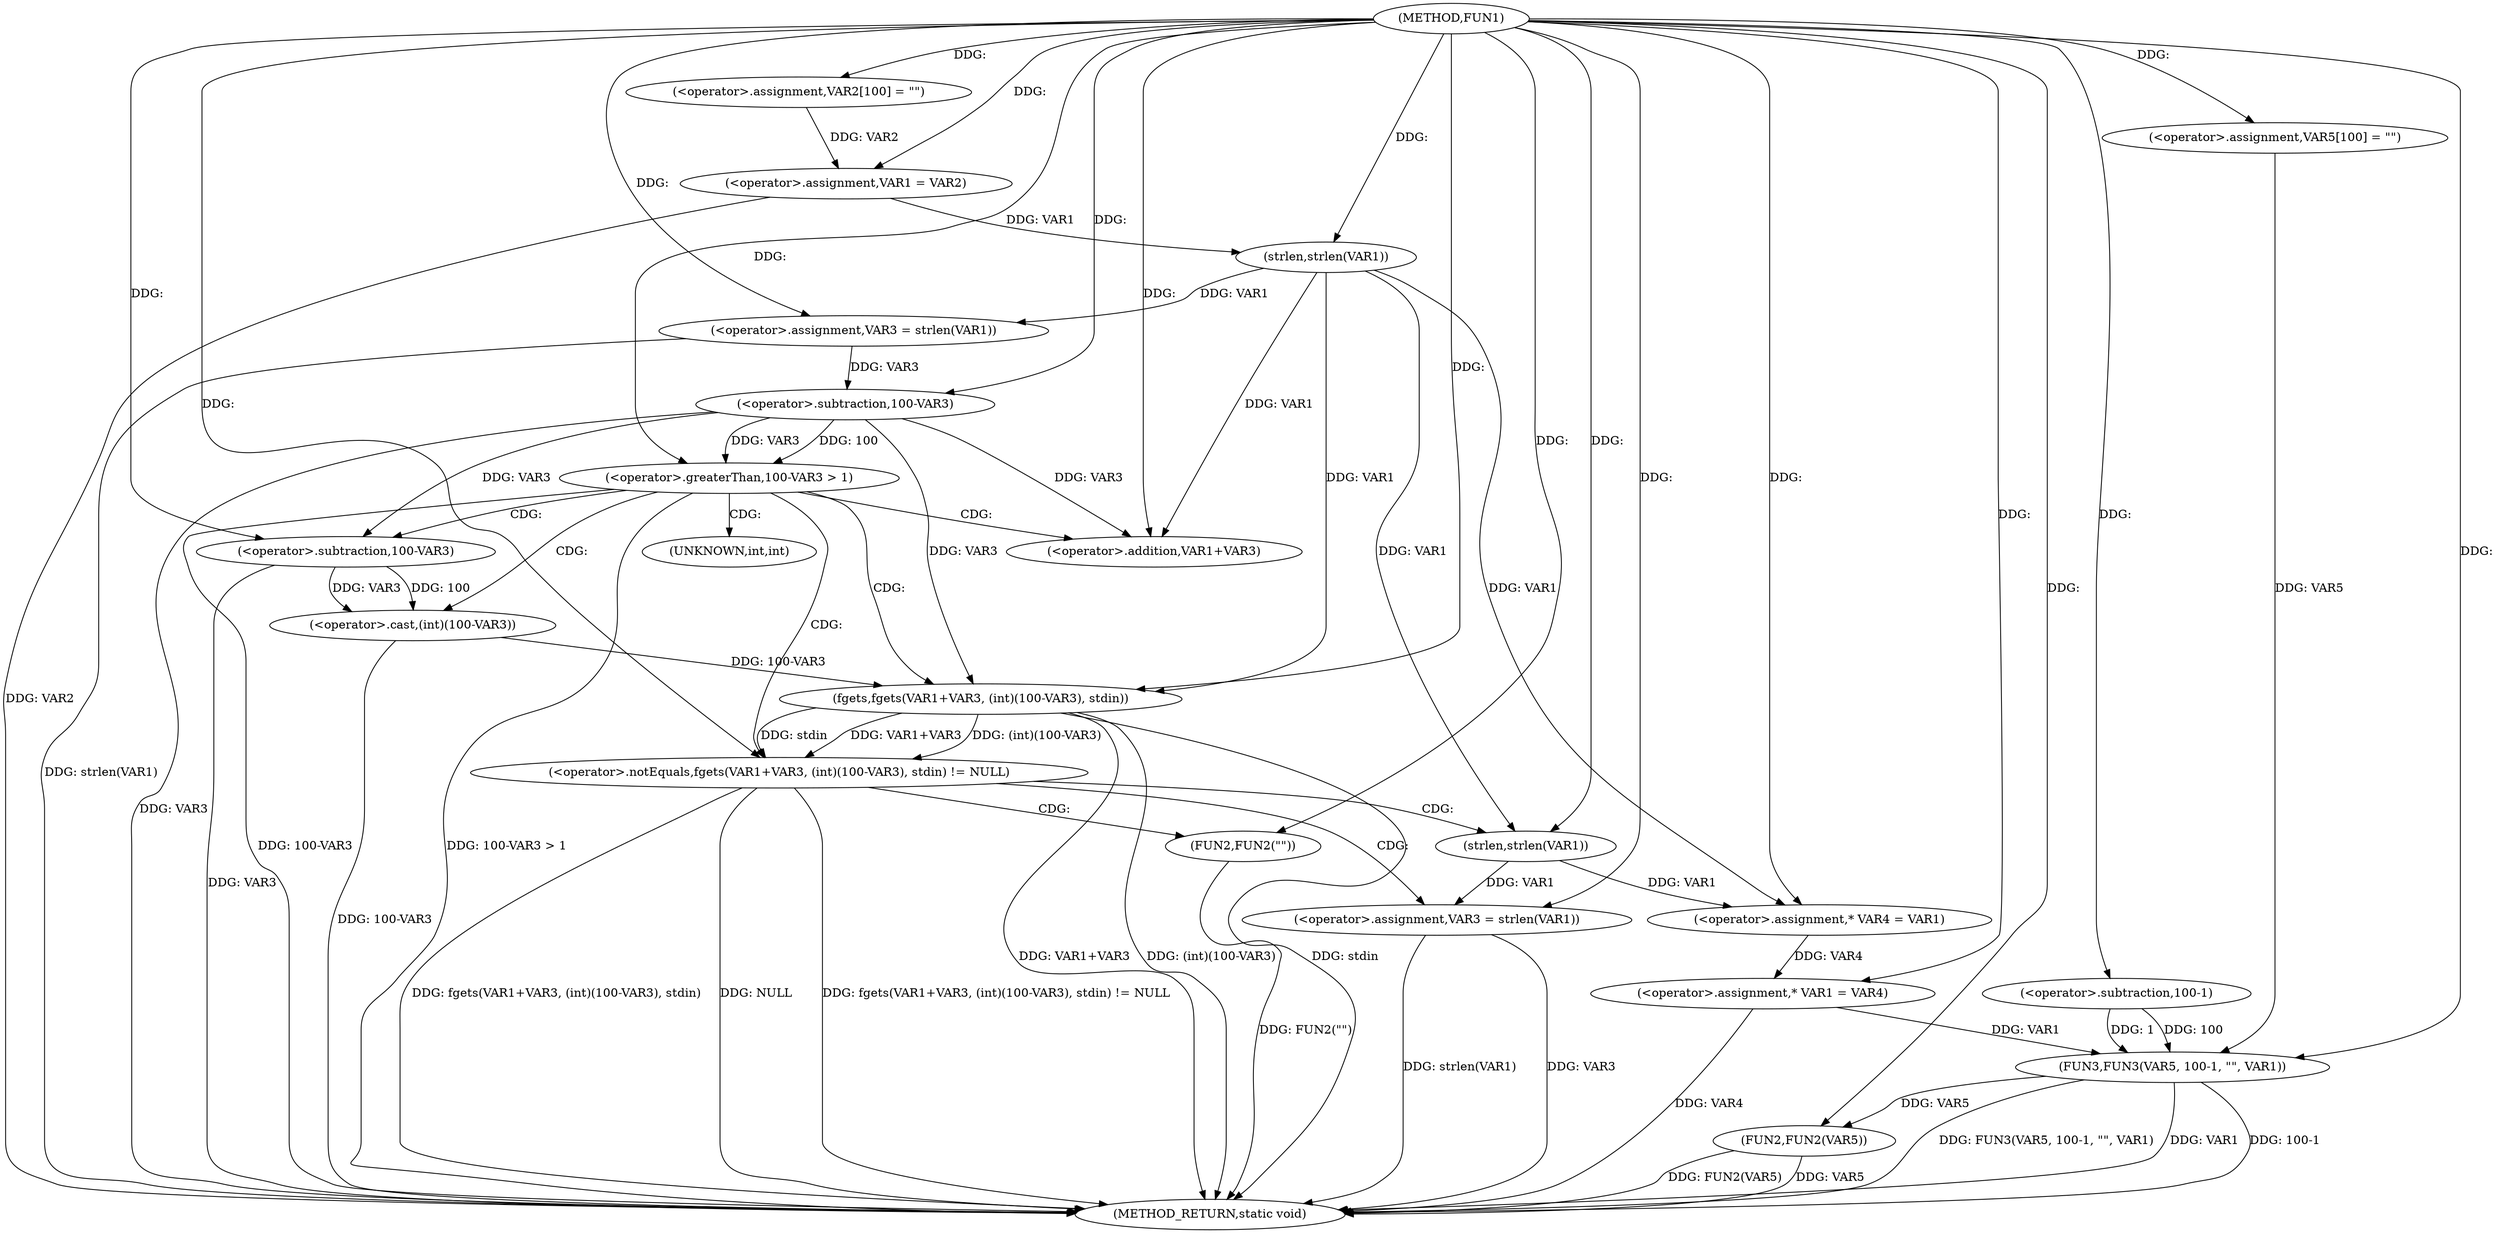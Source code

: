 digraph FUN1 {  
"1000100" [label = "(METHOD,FUN1)" ]
"1000169" [label = "(METHOD_RETURN,static void)" ]
"1000104" [label = "(<operator>.assignment,VAR2[100] = \"\")" ]
"1000107" [label = "(<operator>.assignment,VAR1 = VAR2)" ]
"1000112" [label = "(<operator>.assignment,VAR3 = strlen(VAR1))" ]
"1000114" [label = "(strlen,strlen(VAR1))" ]
"1000117" [label = "(<operator>.greaterThan,100-VAR3 > 1)" ]
"1000118" [label = "(<operator>.subtraction,100-VAR3)" ]
"1000124" [label = "(<operator>.notEquals,fgets(VAR1+VAR3, (int)(100-VAR3), stdin) != NULL)" ]
"1000125" [label = "(fgets,fgets(VAR1+VAR3, (int)(100-VAR3), stdin))" ]
"1000126" [label = "(<operator>.addition,VAR1+VAR3)" ]
"1000129" [label = "(<operator>.cast,(int)(100-VAR3))" ]
"1000131" [label = "(<operator>.subtraction,100-VAR3)" ]
"1000137" [label = "(<operator>.assignment,VAR3 = strlen(VAR1))" ]
"1000139" [label = "(strlen,strlen(VAR1))" ]
"1000144" [label = "(FUN2,FUN2(\"\"))" ]
"1000148" [label = "(<operator>.assignment,* VAR4 = VAR1)" ]
"1000152" [label = "(<operator>.assignment,* VAR1 = VAR4)" ]
"1000157" [label = "(<operator>.assignment,VAR5[100] = \"\")" ]
"1000160" [label = "(FUN3,FUN3(VAR5, 100-1, \"\", VAR1))" ]
"1000162" [label = "(<operator>.subtraction,100-1)" ]
"1000167" [label = "(FUN2,FUN2(VAR5))" ]
"1000130" [label = "(UNKNOWN,int,int)" ]
  "1000117" -> "1000169"  [ label = "DDG: 100-VAR3 > 1"] 
  "1000124" -> "1000169"  [ label = "DDG: fgets(VAR1+VAR3, (int)(100-VAR3), stdin)"] 
  "1000137" -> "1000169"  [ label = "DDG: strlen(VAR1)"] 
  "1000117" -> "1000169"  [ label = "DDG: 100-VAR3"] 
  "1000152" -> "1000169"  [ label = "DDG: VAR4"] 
  "1000137" -> "1000169"  [ label = "DDG: VAR3"] 
  "1000160" -> "1000169"  [ label = "DDG: 100-1"] 
  "1000167" -> "1000169"  [ label = "DDG: VAR5"] 
  "1000125" -> "1000169"  [ label = "DDG: VAR1+VAR3"] 
  "1000112" -> "1000169"  [ label = "DDG: strlen(VAR1)"] 
  "1000160" -> "1000169"  [ label = "DDG: FUN3(VAR5, 100-1, \"\", VAR1)"] 
  "1000160" -> "1000169"  [ label = "DDG: VAR1"] 
  "1000125" -> "1000169"  [ label = "DDG: (int)(100-VAR3)"] 
  "1000144" -> "1000169"  [ label = "DDG: FUN2(\"\")"] 
  "1000167" -> "1000169"  [ label = "DDG: FUN2(VAR5)"] 
  "1000125" -> "1000169"  [ label = "DDG: stdin"] 
  "1000131" -> "1000169"  [ label = "DDG: VAR3"] 
  "1000124" -> "1000169"  [ label = "DDG: NULL"] 
  "1000118" -> "1000169"  [ label = "DDG: VAR3"] 
  "1000107" -> "1000169"  [ label = "DDG: VAR2"] 
  "1000129" -> "1000169"  [ label = "DDG: 100-VAR3"] 
  "1000124" -> "1000169"  [ label = "DDG: fgets(VAR1+VAR3, (int)(100-VAR3), stdin) != NULL"] 
  "1000100" -> "1000104"  [ label = "DDG: "] 
  "1000104" -> "1000107"  [ label = "DDG: VAR2"] 
  "1000100" -> "1000107"  [ label = "DDG: "] 
  "1000114" -> "1000112"  [ label = "DDG: VAR1"] 
  "1000100" -> "1000112"  [ label = "DDG: "] 
  "1000107" -> "1000114"  [ label = "DDG: VAR1"] 
  "1000100" -> "1000114"  [ label = "DDG: "] 
  "1000118" -> "1000117"  [ label = "DDG: 100"] 
  "1000118" -> "1000117"  [ label = "DDG: VAR3"] 
  "1000100" -> "1000118"  [ label = "DDG: "] 
  "1000112" -> "1000118"  [ label = "DDG: VAR3"] 
  "1000100" -> "1000117"  [ label = "DDG: "] 
  "1000125" -> "1000124"  [ label = "DDG: VAR1+VAR3"] 
  "1000125" -> "1000124"  [ label = "DDG: (int)(100-VAR3)"] 
  "1000125" -> "1000124"  [ label = "DDG: stdin"] 
  "1000114" -> "1000125"  [ label = "DDG: VAR1"] 
  "1000100" -> "1000125"  [ label = "DDG: "] 
  "1000118" -> "1000125"  [ label = "DDG: VAR3"] 
  "1000114" -> "1000126"  [ label = "DDG: VAR1"] 
  "1000100" -> "1000126"  [ label = "DDG: "] 
  "1000118" -> "1000126"  [ label = "DDG: VAR3"] 
  "1000129" -> "1000125"  [ label = "DDG: 100-VAR3"] 
  "1000131" -> "1000129"  [ label = "DDG: 100"] 
  "1000131" -> "1000129"  [ label = "DDG: VAR3"] 
  "1000100" -> "1000131"  [ label = "DDG: "] 
  "1000118" -> "1000131"  [ label = "DDG: VAR3"] 
  "1000100" -> "1000124"  [ label = "DDG: "] 
  "1000139" -> "1000137"  [ label = "DDG: VAR1"] 
  "1000100" -> "1000137"  [ label = "DDG: "] 
  "1000100" -> "1000139"  [ label = "DDG: "] 
  "1000114" -> "1000139"  [ label = "DDG: VAR1"] 
  "1000100" -> "1000144"  [ label = "DDG: "] 
  "1000139" -> "1000148"  [ label = "DDG: VAR1"] 
  "1000114" -> "1000148"  [ label = "DDG: VAR1"] 
  "1000100" -> "1000148"  [ label = "DDG: "] 
  "1000148" -> "1000152"  [ label = "DDG: VAR4"] 
  "1000100" -> "1000152"  [ label = "DDG: "] 
  "1000100" -> "1000157"  [ label = "DDG: "] 
  "1000157" -> "1000160"  [ label = "DDG: VAR5"] 
  "1000100" -> "1000160"  [ label = "DDG: "] 
  "1000162" -> "1000160"  [ label = "DDG: 100"] 
  "1000162" -> "1000160"  [ label = "DDG: 1"] 
  "1000100" -> "1000162"  [ label = "DDG: "] 
  "1000152" -> "1000160"  [ label = "DDG: VAR1"] 
  "1000160" -> "1000167"  [ label = "DDG: VAR5"] 
  "1000100" -> "1000167"  [ label = "DDG: "] 
  "1000117" -> "1000129"  [ label = "CDG: "] 
  "1000117" -> "1000124"  [ label = "CDG: "] 
  "1000117" -> "1000125"  [ label = "CDG: "] 
  "1000117" -> "1000130"  [ label = "CDG: "] 
  "1000117" -> "1000131"  [ label = "CDG: "] 
  "1000117" -> "1000126"  [ label = "CDG: "] 
  "1000124" -> "1000137"  [ label = "CDG: "] 
  "1000124" -> "1000139"  [ label = "CDG: "] 
  "1000124" -> "1000144"  [ label = "CDG: "] 
}
